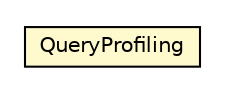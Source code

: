 #!/usr/local/bin/dot
#
# Class diagram 
# Generated by UMLGraph version R5_6 (http://www.umlgraph.org/)
#

digraph G {
	edge [fontname="Helvetica",fontsize=10,labelfontname="Helvetica",labelfontsize=10];
	node [fontname="Helvetica",fontsize=10,shape=plaintext];
	nodesep=0.25;
	ranksep=0.5;
	// jason.profiling.QueryProfiling
	c56214 [label=<<table title="jason.profiling.QueryProfiling" border="0" cellborder="1" cellspacing="0" cellpadding="2" port="p" bgcolor="lemonChiffon" href="./QueryProfiling.html">
		<tr><td><table border="0" cellspacing="0" cellpadding="1">
<tr><td align="center" balign="center"> QueryProfiling </td></tr>
		</table></td></tr>
		</table>>, URL="./QueryProfiling.html", fontname="Helvetica", fontcolor="black", fontsize=10.0];
}

